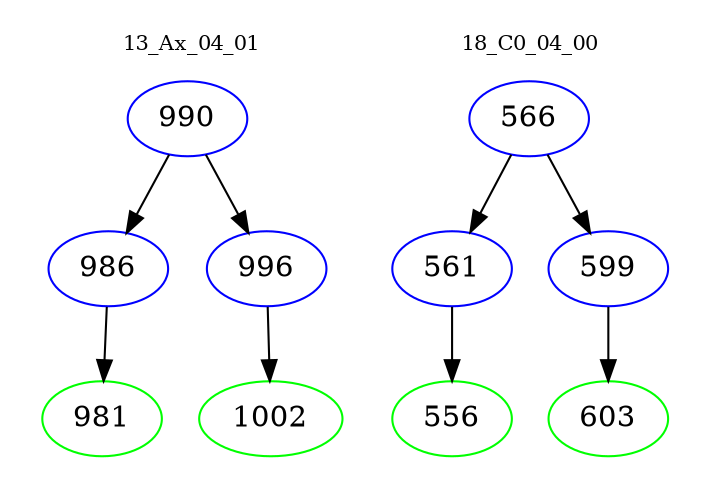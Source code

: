 digraph{
subgraph cluster_0 {
color = white
label = "13_Ax_04_01";
fontsize=10;
T0_990 [label="990", color="blue"]
T0_990 -> T0_986 [color="black"]
T0_986 [label="986", color="blue"]
T0_986 -> T0_981 [color="black"]
T0_981 [label="981", color="green"]
T0_990 -> T0_996 [color="black"]
T0_996 [label="996", color="blue"]
T0_996 -> T0_1002 [color="black"]
T0_1002 [label="1002", color="green"]
}
subgraph cluster_1 {
color = white
label = "18_C0_04_00";
fontsize=10;
T1_566 [label="566", color="blue"]
T1_566 -> T1_561 [color="black"]
T1_561 [label="561", color="blue"]
T1_561 -> T1_556 [color="black"]
T1_556 [label="556", color="green"]
T1_566 -> T1_599 [color="black"]
T1_599 [label="599", color="blue"]
T1_599 -> T1_603 [color="black"]
T1_603 [label="603", color="green"]
}
}
